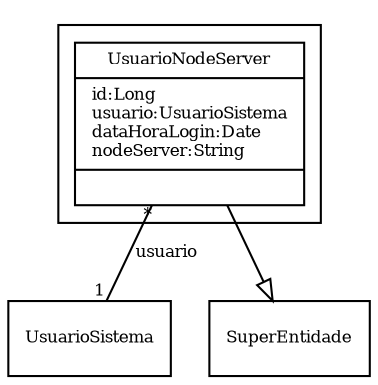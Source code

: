 digraph G{
fontname = "Times-Roman"
fontsize = 8

node [
        fontname = "Times-Roman"
        fontsize = 8
        shape = "record"
]

edge [
        fontname = "Times-Roman"
        fontsize = 8
]

subgraph clusterMONITORAMENTO_LOGIN__NODE
{
UsuarioNodeServer [label = "{UsuarioNodeServer|id:Long\lusuario:UsuarioSistema\ldataHoraLogin:Date\lnodeServer:String\l|\l}"]
}
edge [arrowhead = "none" headlabel = "1" taillabel = "*"] UsuarioNodeServer -> UsuarioSistema [label = "usuario"]
edge [ arrowhead = "empty" headlabel = "" taillabel = ""] UsuarioNodeServer -> SuperEntidade
}
